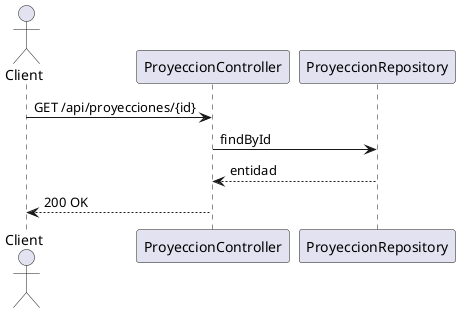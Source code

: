 @startuml
actor Client
Client -> ProyeccionController : GET /api/proyecciones/{id}
ProyeccionController -> ProyeccionRepository : findById
ProyeccionRepository --> ProyeccionController : entidad
ProyeccionController --> Client : 200 OK
@enduml
